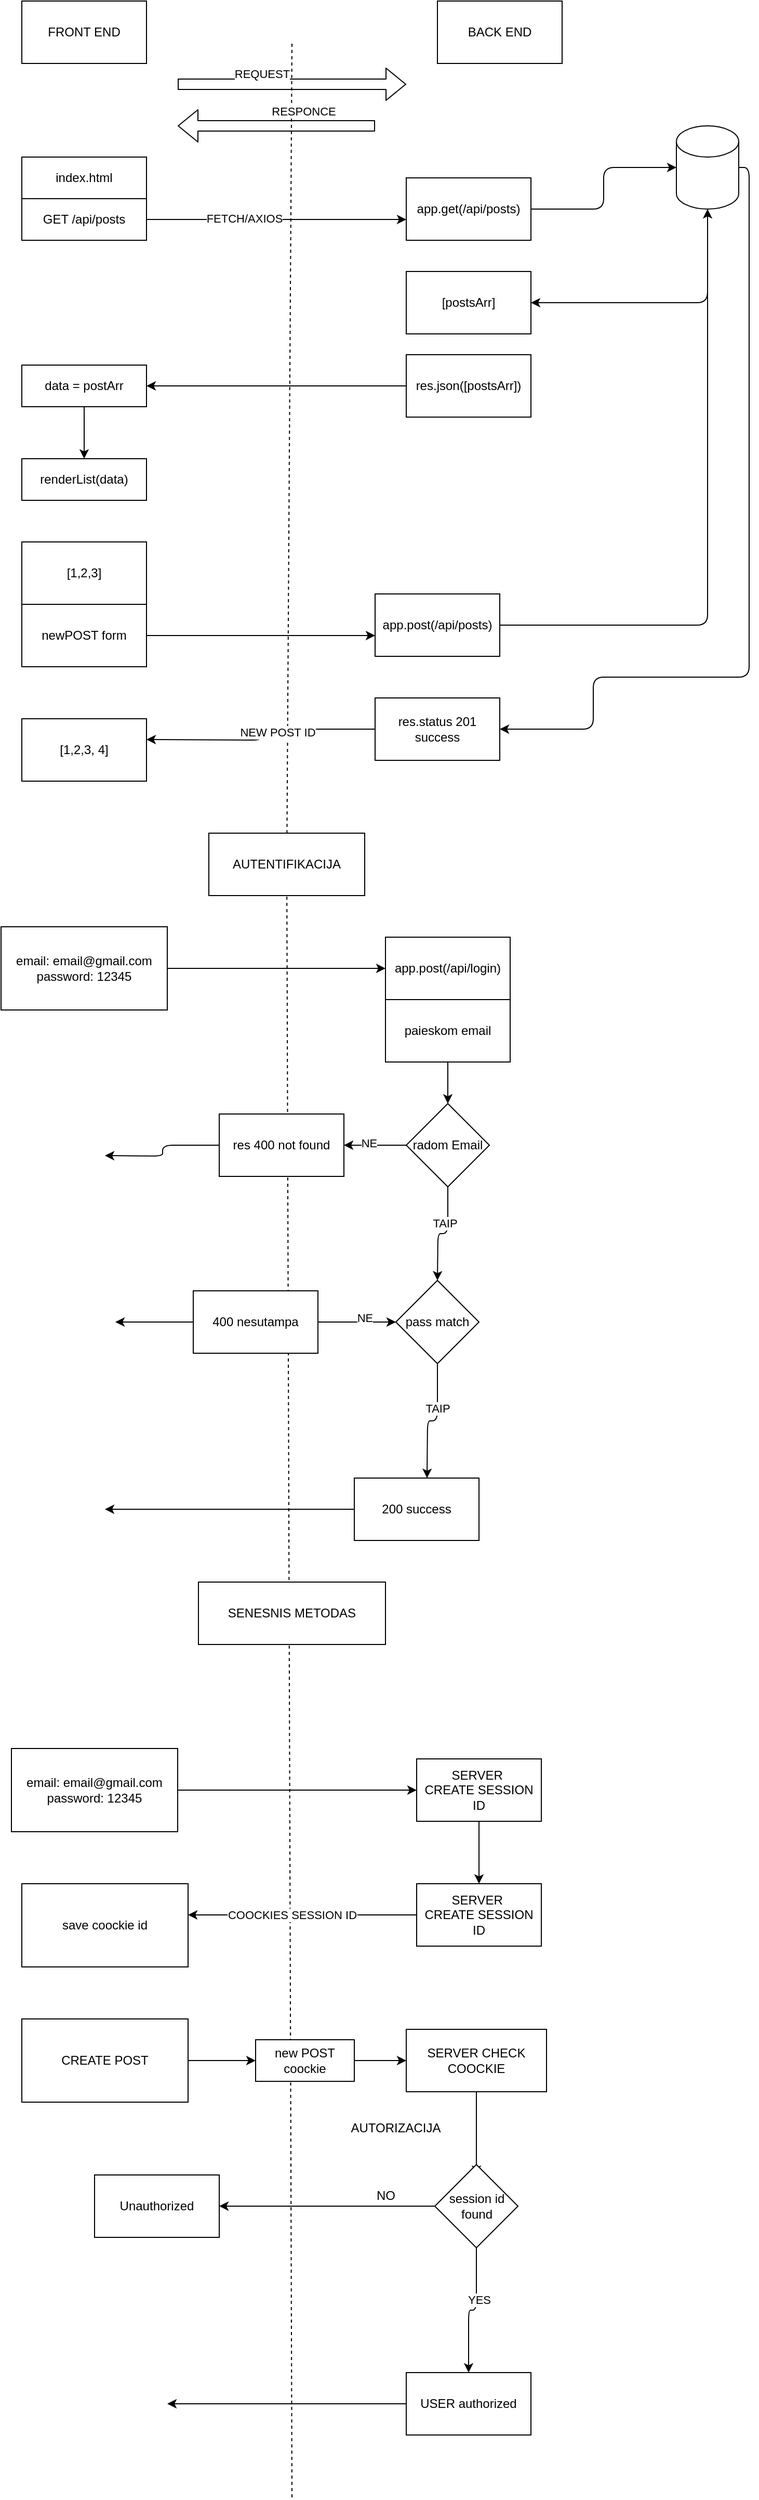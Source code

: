 <mxfile>
    <diagram id="axMLpAinwhNf4dnZb0Mf" name="Page-1">
        <mxGraphModel dx="799" dy="486" grid="1" gridSize="10" guides="1" tooltips="1" connect="1" arrows="1" fold="1" page="1" pageScale="1" pageWidth="850" pageHeight="1100" math="0" shadow="0">
            <root>
                <mxCell id="0"/>
                <mxCell id="1" parent="0"/>
                <mxCell id="2" value="FRONT END" style="rounded=0;whiteSpace=wrap;html=1;" vertex="1" parent="1">
                    <mxGeometry x="140" y="40" width="120" height="60" as="geometry"/>
                </mxCell>
                <mxCell id="3" value="" style="endArrow=none;dashed=1;html=1;startArrow=none;" edge="1" parent="1" source="35">
                    <mxGeometry width="50" height="50" relative="1" as="geometry">
                        <mxPoint x="400" y="1200" as="sourcePoint"/>
                        <mxPoint x="400" y="80" as="targetPoint"/>
                    </mxGeometry>
                </mxCell>
                <mxCell id="4" value="BACK END" style="rounded=0;whiteSpace=wrap;html=1;" vertex="1" parent="1">
                    <mxGeometry x="540" y="40" width="120" height="60" as="geometry"/>
                </mxCell>
                <mxCell id="5" value="" style="shape=flexArrow;endArrow=classic;html=1;" edge="1" parent="1">
                    <mxGeometry width="50" height="50" relative="1" as="geometry">
                        <mxPoint x="290" y="120" as="sourcePoint"/>
                        <mxPoint x="510" y="120" as="targetPoint"/>
                    </mxGeometry>
                </mxCell>
                <mxCell id="6" value="REQUEST" style="edgeLabel;html=1;align=center;verticalAlign=middle;resizable=0;points=[];" vertex="1" connectable="0" parent="5">
                    <mxGeometry x="-0.269" y="-2" relative="1" as="geometry">
                        <mxPoint y="-12" as="offset"/>
                    </mxGeometry>
                </mxCell>
                <mxCell id="7" value="" style="shape=flexArrow;endArrow=classic;html=1;" edge="1" parent="1">
                    <mxGeometry width="50" height="50" relative="1" as="geometry">
                        <mxPoint x="480" y="160" as="sourcePoint"/>
                        <mxPoint x="290" y="160" as="targetPoint"/>
                    </mxGeometry>
                </mxCell>
                <mxCell id="8" value="RESPONCE" style="edgeLabel;html=1;align=center;verticalAlign=middle;resizable=0;points=[];" vertex="1" connectable="0" parent="7">
                    <mxGeometry x="-0.269" y="-2" relative="1" as="geometry">
                        <mxPoint y="-12" as="offset"/>
                    </mxGeometry>
                </mxCell>
                <mxCell id="9" value="index.html" style="rounded=0;whiteSpace=wrap;html=1;" vertex="1" parent="1">
                    <mxGeometry x="140" y="190" width="120" height="40" as="geometry"/>
                </mxCell>
                <mxCell id="11" style="edgeStyle=none;html=1;" edge="1" parent="1" source="10">
                    <mxGeometry relative="1" as="geometry">
                        <mxPoint x="510" y="250" as="targetPoint"/>
                    </mxGeometry>
                </mxCell>
                <mxCell id="12" value="FETCH/AXIOS" style="edgeLabel;html=1;align=center;verticalAlign=middle;resizable=0;points=[];" vertex="1" connectable="0" parent="11">
                    <mxGeometry x="-0.252" y="1" relative="1" as="geometry">
                        <mxPoint as="offset"/>
                    </mxGeometry>
                </mxCell>
                <mxCell id="10" value="GET /api/posts" style="rounded=0;whiteSpace=wrap;html=1;" vertex="1" parent="1">
                    <mxGeometry x="140" y="230" width="120" height="40" as="geometry"/>
                </mxCell>
                <mxCell id="15" style="edgeStyle=orthogonalEdgeStyle;html=1;entryX=0;entryY=0.5;entryDx=0;entryDy=0;entryPerimeter=0;" edge="1" parent="1" source="13" target="14">
                    <mxGeometry relative="1" as="geometry"/>
                </mxCell>
                <mxCell id="13" value="app.get(/api/posts)" style="rounded=0;whiteSpace=wrap;html=1;" vertex="1" parent="1">
                    <mxGeometry x="510" y="210" width="120" height="60" as="geometry"/>
                </mxCell>
                <mxCell id="16" style="edgeStyle=orthogonalEdgeStyle;html=1;entryX=1;entryY=0.5;entryDx=0;entryDy=0;" edge="1" parent="1" source="14" target="17">
                    <mxGeometry relative="1" as="geometry">
                        <mxPoint x="640" y="330" as="targetPoint"/>
                        <Array as="points">
                            <mxPoint x="800" y="330"/>
                        </Array>
                    </mxGeometry>
                </mxCell>
                <mxCell id="29" style="edgeStyle=orthogonalEdgeStyle;html=1;entryX=1;entryY=0.5;entryDx=0;entryDy=0;" edge="1" parent="1" source="14" target="30">
                    <mxGeometry relative="1" as="geometry">
                        <Array as="points">
                            <mxPoint x="840" y="200"/>
                            <mxPoint x="840" y="690"/>
                            <mxPoint x="690" y="690"/>
                            <mxPoint x="690" y="740"/>
                        </Array>
                    </mxGeometry>
                </mxCell>
                <mxCell id="14" value="" style="shape=cylinder3;whiteSpace=wrap;html=1;boundedLbl=1;backgroundOutline=1;size=15;" vertex="1" parent="1">
                    <mxGeometry x="770" y="160" width="60" height="80" as="geometry"/>
                </mxCell>
                <mxCell id="17" value="[postsArr]" style="rounded=0;whiteSpace=wrap;html=1;" vertex="1" parent="1">
                    <mxGeometry x="510" y="300" width="120" height="60" as="geometry"/>
                </mxCell>
                <mxCell id="19" style="edgeStyle=orthogonalEdgeStyle;html=1;entryX=1;entryY=0.5;entryDx=0;entryDy=0;" edge="1" parent="1" source="18" target="20">
                    <mxGeometry relative="1" as="geometry">
                        <mxPoint x="270" y="410" as="targetPoint"/>
                    </mxGeometry>
                </mxCell>
                <mxCell id="18" value="res.json([postsArr])" style="rounded=0;whiteSpace=wrap;html=1;" vertex="1" parent="1">
                    <mxGeometry x="510" y="380" width="120" height="60" as="geometry"/>
                </mxCell>
                <mxCell id="22" value="" style="edgeStyle=orthogonalEdgeStyle;html=1;" edge="1" parent="1" source="20" target="21">
                    <mxGeometry relative="1" as="geometry"/>
                </mxCell>
                <mxCell id="20" value="data = postArr" style="rounded=0;whiteSpace=wrap;html=1;" vertex="1" parent="1">
                    <mxGeometry x="140" y="390" width="120" height="40" as="geometry"/>
                </mxCell>
                <mxCell id="21" value="renderList(data)" style="rounded=0;whiteSpace=wrap;html=1;" vertex="1" parent="1">
                    <mxGeometry x="140" y="480" width="120" height="40" as="geometry"/>
                </mxCell>
                <mxCell id="23" value="[1,2,3]" style="rounded=0;whiteSpace=wrap;html=1;" vertex="1" parent="1">
                    <mxGeometry x="140" y="560" width="120" height="60" as="geometry"/>
                </mxCell>
                <mxCell id="26" style="edgeStyle=orthogonalEdgeStyle;html=1;" edge="1" parent="1" source="25">
                    <mxGeometry relative="1" as="geometry">
                        <mxPoint x="480" y="650" as="targetPoint"/>
                    </mxGeometry>
                </mxCell>
                <mxCell id="25" value="newPOST form" style="rounded=0;whiteSpace=wrap;html=1;" vertex="1" parent="1">
                    <mxGeometry x="140" y="620" width="120" height="60" as="geometry"/>
                </mxCell>
                <mxCell id="28" style="edgeStyle=orthogonalEdgeStyle;html=1;entryX=0.5;entryY=1;entryDx=0;entryDy=0;entryPerimeter=0;" edge="1" parent="1" source="27" target="14">
                    <mxGeometry relative="1" as="geometry"/>
                </mxCell>
                <mxCell id="27" value="app.post(/api/posts)" style="rounded=0;whiteSpace=wrap;html=1;" vertex="1" parent="1">
                    <mxGeometry x="480" y="610" width="120" height="60" as="geometry"/>
                </mxCell>
                <mxCell id="31" style="edgeStyle=orthogonalEdgeStyle;html=1;" edge="1" parent="1" source="30">
                    <mxGeometry relative="1" as="geometry">
                        <mxPoint x="260" y="750" as="targetPoint"/>
                    </mxGeometry>
                </mxCell>
                <mxCell id="32" value="NEW POST ID" style="edgeLabel;html=1;align=center;verticalAlign=middle;resizable=0;points=[];" vertex="1" connectable="0" parent="31">
                    <mxGeometry x="-0.183" y="3" relative="1" as="geometry">
                        <mxPoint as="offset"/>
                    </mxGeometry>
                </mxCell>
                <mxCell id="30" value="res.status 201 success" style="rounded=0;whiteSpace=wrap;html=1;" vertex="1" parent="1">
                    <mxGeometry x="480" y="710" width="120" height="60" as="geometry"/>
                </mxCell>
                <mxCell id="33" value="[1,2,3, 4]" style="rounded=0;whiteSpace=wrap;html=1;" vertex="1" parent="1">
                    <mxGeometry x="140" y="730" width="120" height="60" as="geometry"/>
                </mxCell>
                <mxCell id="36" value="" style="endArrow=none;dashed=1;html=1;" edge="1" parent="1" target="35">
                    <mxGeometry width="50" height="50" relative="1" as="geometry">
                        <mxPoint x="400" y="2440" as="sourcePoint"/>
                        <mxPoint x="400" y="80" as="targetPoint"/>
                    </mxGeometry>
                </mxCell>
                <mxCell id="35" value="AUTENTIFIKACIJA" style="rounded=0;whiteSpace=wrap;html=1;" vertex="1" parent="1">
                    <mxGeometry x="320" y="840" width="150" height="60" as="geometry"/>
                </mxCell>
                <mxCell id="38" style="edgeStyle=orthogonalEdgeStyle;html=1;" edge="1" parent="1" source="37">
                    <mxGeometry relative="1" as="geometry">
                        <mxPoint x="490" y="970" as="targetPoint"/>
                    </mxGeometry>
                </mxCell>
                <mxCell id="37" value="email: email@gmail.com&lt;br&gt;password: 12345" style="rounded=0;whiteSpace=wrap;html=1;" vertex="1" parent="1">
                    <mxGeometry x="120" y="930" width="160" height="80" as="geometry"/>
                </mxCell>
                <mxCell id="39" value="app.post(/api/login)" style="rounded=0;whiteSpace=wrap;html=1;" vertex="1" parent="1">
                    <mxGeometry x="490" y="940" width="120" height="60" as="geometry"/>
                </mxCell>
                <mxCell id="47" style="edgeStyle=orthogonalEdgeStyle;html=1;entryX=0.5;entryY=0;entryDx=0;entryDy=0;" edge="1" parent="1" source="40" target="41">
                    <mxGeometry relative="1" as="geometry"/>
                </mxCell>
                <mxCell id="40" value="paieskom email" style="rounded=0;whiteSpace=wrap;html=1;" vertex="1" parent="1">
                    <mxGeometry x="490" y="1000" width="120" height="60" as="geometry"/>
                </mxCell>
                <mxCell id="42" style="edgeStyle=orthogonalEdgeStyle;html=1;" edge="1" parent="1" source="41">
                    <mxGeometry relative="1" as="geometry">
                        <mxPoint x="540" y="1270" as="targetPoint"/>
                    </mxGeometry>
                </mxCell>
                <mxCell id="48" value="TAIP" style="edgeLabel;html=1;align=center;verticalAlign=middle;resizable=0;points=[];" vertex="1" connectable="0" parent="42">
                    <mxGeometry x="-0.292" y="-3" relative="1" as="geometry">
                        <mxPoint as="offset"/>
                    </mxGeometry>
                </mxCell>
                <mxCell id="43" style="edgeStyle=orthogonalEdgeStyle;html=1;" edge="1" parent="1" source="41" target="45">
                    <mxGeometry relative="1" as="geometry">
                        <mxPoint x="290" y="1140" as="targetPoint"/>
                    </mxGeometry>
                </mxCell>
                <mxCell id="44" value="NE" style="edgeLabel;html=1;align=center;verticalAlign=middle;resizable=0;points=[];" vertex="1" connectable="0" parent="43">
                    <mxGeometry x="0.2" y="-2" relative="1" as="geometry">
                        <mxPoint as="offset"/>
                    </mxGeometry>
                </mxCell>
                <mxCell id="41" value="radom Email" style="rhombus;whiteSpace=wrap;html=1;rounded=0;" vertex="1" parent="1">
                    <mxGeometry x="510" y="1100" width="80" height="80" as="geometry"/>
                </mxCell>
                <mxCell id="46" style="edgeStyle=orthogonalEdgeStyle;html=1;" edge="1" parent="1" source="45">
                    <mxGeometry relative="1" as="geometry">
                        <mxPoint x="220" y="1150" as="targetPoint"/>
                    </mxGeometry>
                </mxCell>
                <mxCell id="45" value="res 400 not found" style="rounded=0;whiteSpace=wrap;html=1;" vertex="1" parent="1">
                    <mxGeometry x="330" y="1110" width="120" height="60" as="geometry"/>
                </mxCell>
                <mxCell id="50" style="edgeStyle=orthogonalEdgeStyle;html=1;startArrow=none;" edge="1" parent="1" source="51">
                    <mxGeometry relative="1" as="geometry">
                        <mxPoint x="230" y="1310" as="targetPoint"/>
                    </mxGeometry>
                </mxCell>
                <mxCell id="54" style="edgeStyle=orthogonalEdgeStyle;html=1;" edge="1" parent="1" source="49">
                    <mxGeometry relative="1" as="geometry">
                        <mxPoint x="530" y="1460" as="targetPoint"/>
                    </mxGeometry>
                </mxCell>
                <mxCell id="55" value="TAIP" style="edgeLabel;html=1;align=center;verticalAlign=middle;resizable=0;points=[];" vertex="1" connectable="0" parent="54">
                    <mxGeometry x="-0.278" relative="1" as="geometry">
                        <mxPoint as="offset"/>
                    </mxGeometry>
                </mxCell>
                <mxCell id="49" value="pass match" style="rhombus;whiteSpace=wrap;html=1;rounded=0;" vertex="1" parent="1">
                    <mxGeometry x="500" y="1270" width="80" height="80" as="geometry"/>
                </mxCell>
                <mxCell id="53" value="" style="edgeStyle=orthogonalEdgeStyle;html=1;endArrow=none;" edge="1" parent="1" source="49" target="51">
                    <mxGeometry relative="1" as="geometry">
                        <mxPoint x="230" y="1310" as="targetPoint"/>
                        <mxPoint x="500" y="1310" as="sourcePoint"/>
                    </mxGeometry>
                </mxCell>
                <mxCell id="56" value="" style="edgeStyle=orthogonalEdgeStyle;html=1;" edge="1" parent="1" source="51" target="49">
                    <mxGeometry relative="1" as="geometry"/>
                </mxCell>
                <mxCell id="57" value="NE" style="edgeLabel;html=1;align=center;verticalAlign=middle;resizable=0;points=[];" vertex="1" connectable="0" parent="56">
                    <mxGeometry x="0.181" y="4" relative="1" as="geometry">
                        <mxPoint as="offset"/>
                    </mxGeometry>
                </mxCell>
                <mxCell id="51" value="400 nesutampa" style="rounded=0;whiteSpace=wrap;html=1;" vertex="1" parent="1">
                    <mxGeometry x="305" y="1280" width="120" height="60" as="geometry"/>
                </mxCell>
                <mxCell id="59" style="edgeStyle=orthogonalEdgeStyle;html=1;" edge="1" parent="1" source="58">
                    <mxGeometry relative="1" as="geometry">
                        <mxPoint x="220" y="1490" as="targetPoint"/>
                    </mxGeometry>
                </mxCell>
                <mxCell id="58" value="200 success" style="rounded=0;whiteSpace=wrap;html=1;" vertex="1" parent="1">
                    <mxGeometry x="460" y="1460" width="120" height="60" as="geometry"/>
                </mxCell>
                <mxCell id="60" value="SENESNIS METODAS" style="rounded=0;whiteSpace=wrap;html=1;" vertex="1" parent="1">
                    <mxGeometry x="310" y="1560" width="180" height="60" as="geometry"/>
                </mxCell>
                <mxCell id="63" style="edgeStyle=orthogonalEdgeStyle;html=1;" edge="1" parent="1" source="62" target="64">
                    <mxGeometry relative="1" as="geometry">
                        <mxPoint x="470" y="1760" as="targetPoint"/>
                    </mxGeometry>
                </mxCell>
                <mxCell id="62" value="email: email@gmail.com&lt;br&gt;password: 12345" style="rounded=0;whiteSpace=wrap;html=1;" vertex="1" parent="1">
                    <mxGeometry x="130" y="1720" width="160" height="80" as="geometry"/>
                </mxCell>
                <mxCell id="70" style="edgeStyle=orthogonalEdgeStyle;html=1;entryX=0.5;entryY=0;entryDx=0;entryDy=0;" edge="1" parent="1" source="64" target="65">
                    <mxGeometry relative="1" as="geometry"/>
                </mxCell>
                <mxCell id="64" value="SERVER&amp;nbsp;&lt;br&gt;CREATE SESSION ID" style="rounded=0;whiteSpace=wrap;html=1;" vertex="1" parent="1">
                    <mxGeometry x="520" y="1730" width="120" height="60" as="geometry"/>
                </mxCell>
                <mxCell id="66" style="edgeStyle=orthogonalEdgeStyle;html=1;" edge="1" parent="1" source="65">
                    <mxGeometry relative="1" as="geometry">
                        <mxPoint x="300" y="1880" as="targetPoint"/>
                    </mxGeometry>
                </mxCell>
                <mxCell id="67" value="COOCKIES SESSION ID" style="edgeLabel;html=1;align=center;verticalAlign=middle;resizable=0;points=[];" vertex="1" connectable="0" parent="66">
                    <mxGeometry x="-0.228" y="1" relative="1" as="geometry">
                        <mxPoint x="-35" y="-1" as="offset"/>
                    </mxGeometry>
                </mxCell>
                <mxCell id="65" value="SERVER&amp;nbsp;&lt;br&gt;CREATE SESSION ID" style="rounded=0;whiteSpace=wrap;html=1;" vertex="1" parent="1">
                    <mxGeometry x="520" y="1850" width="120" height="60" as="geometry"/>
                </mxCell>
                <mxCell id="68" value="save coockie id" style="rounded=0;whiteSpace=wrap;html=1;" vertex="1" parent="1">
                    <mxGeometry x="140" y="1850" width="160" height="80" as="geometry"/>
                </mxCell>
                <mxCell id="73" value="" style="edgeStyle=orthogonalEdgeStyle;html=1;" edge="1" parent="1" source="69" target="72">
                    <mxGeometry relative="1" as="geometry"/>
                </mxCell>
                <mxCell id="69" value="CREATE POST" style="rounded=0;whiteSpace=wrap;html=1;" vertex="1" parent="1">
                    <mxGeometry x="140" y="1980" width="160" height="80" as="geometry"/>
                </mxCell>
                <mxCell id="75" value="" style="edgeStyle=orthogonalEdgeStyle;html=1;" edge="1" parent="1" source="72" target="74">
                    <mxGeometry relative="1" as="geometry"/>
                </mxCell>
                <mxCell id="72" value="new POST&lt;br&gt;coockie" style="rounded=0;whiteSpace=wrap;html=1;" vertex="1" parent="1">
                    <mxGeometry x="365" y="2000" width="95" height="40" as="geometry"/>
                </mxCell>
                <mxCell id="76" style="edgeStyle=orthogonalEdgeStyle;html=1;" edge="1" parent="1" source="74">
                    <mxGeometry relative="1" as="geometry">
                        <mxPoint x="577.5" y="2130" as="targetPoint"/>
                    </mxGeometry>
                </mxCell>
                <mxCell id="74" value="SERVER CHECK&lt;br&gt;COOCKIE" style="rounded=0;whiteSpace=wrap;html=1;" vertex="1" parent="1">
                    <mxGeometry x="510" y="1990" width="135" height="60" as="geometry"/>
                </mxCell>
                <mxCell id="79" value="" style="edgeStyle=orthogonalEdgeStyle;html=1;" edge="1" parent="1" source="77" target="81">
                    <mxGeometry relative="1" as="geometry">
                        <mxPoint x="320" y="2160" as="targetPoint"/>
                    </mxGeometry>
                </mxCell>
                <mxCell id="83" value="" style="edgeStyle=orthogonalEdgeStyle;html=1;" edge="1" parent="1" source="77" target="84">
                    <mxGeometry relative="1" as="geometry">
                        <mxPoint x="577.5" y="2280" as="targetPoint"/>
                    </mxGeometry>
                </mxCell>
                <mxCell id="85" value="YES" style="edgeLabel;html=1;align=center;verticalAlign=middle;resizable=0;points=[];" vertex="1" connectable="0" parent="83">
                    <mxGeometry x="-0.213" y="2" relative="1" as="geometry">
                        <mxPoint as="offset"/>
                    </mxGeometry>
                </mxCell>
                <mxCell id="77" value="session id found" style="rhombus;whiteSpace=wrap;html=1;" vertex="1" parent="1">
                    <mxGeometry x="537.5" y="2120" width="80" height="80" as="geometry"/>
                </mxCell>
                <mxCell id="80" value="NO" style="text;html=1;align=center;verticalAlign=middle;resizable=0;points=[];autosize=1;strokeColor=none;fillColor=none;" vertex="1" parent="1">
                    <mxGeometry x="470" y="2135" width="40" height="30" as="geometry"/>
                </mxCell>
                <mxCell id="81" value="Unauthorized" style="rounded=0;whiteSpace=wrap;html=1;" vertex="1" parent="1">
                    <mxGeometry x="210" y="2130" width="120" height="60" as="geometry"/>
                </mxCell>
                <mxCell id="86" style="edgeStyle=orthogonalEdgeStyle;html=1;" edge="1" parent="1" source="84">
                    <mxGeometry relative="1" as="geometry">
                        <mxPoint x="280" y="2350" as="targetPoint"/>
                    </mxGeometry>
                </mxCell>
                <mxCell id="84" value="USER authorized" style="rounded=0;whiteSpace=wrap;html=1;" vertex="1" parent="1">
                    <mxGeometry x="510" y="2320" width="120" height="60" as="geometry"/>
                </mxCell>
                <mxCell id="87" value="AUTORIZACIJA" style="text;html=1;strokeColor=none;fillColor=none;align=center;verticalAlign=middle;whiteSpace=wrap;rounded=0;" vertex="1" parent="1">
                    <mxGeometry x="430" y="2070" width="140" height="30" as="geometry"/>
                </mxCell>
            </root>
        </mxGraphModel>
    </diagram>
</mxfile>